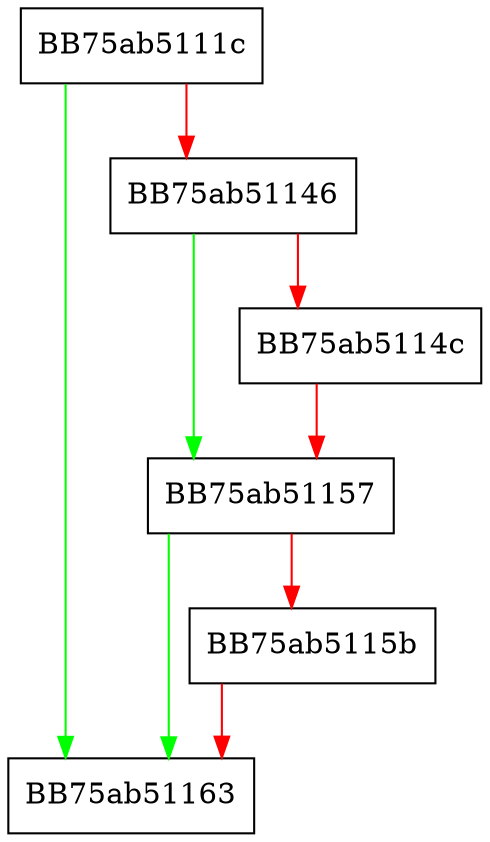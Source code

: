 digraph minMaxValueFinalize {
  node [shape="box"];
  graph [splines=ortho];
  BB75ab5111c -> BB75ab51163 [color="green"];
  BB75ab5111c -> BB75ab51146 [color="red"];
  BB75ab51146 -> BB75ab51157 [color="green"];
  BB75ab51146 -> BB75ab5114c [color="red"];
  BB75ab5114c -> BB75ab51157 [color="red"];
  BB75ab51157 -> BB75ab51163 [color="green"];
  BB75ab51157 -> BB75ab5115b [color="red"];
  BB75ab5115b -> BB75ab51163 [color="red"];
}